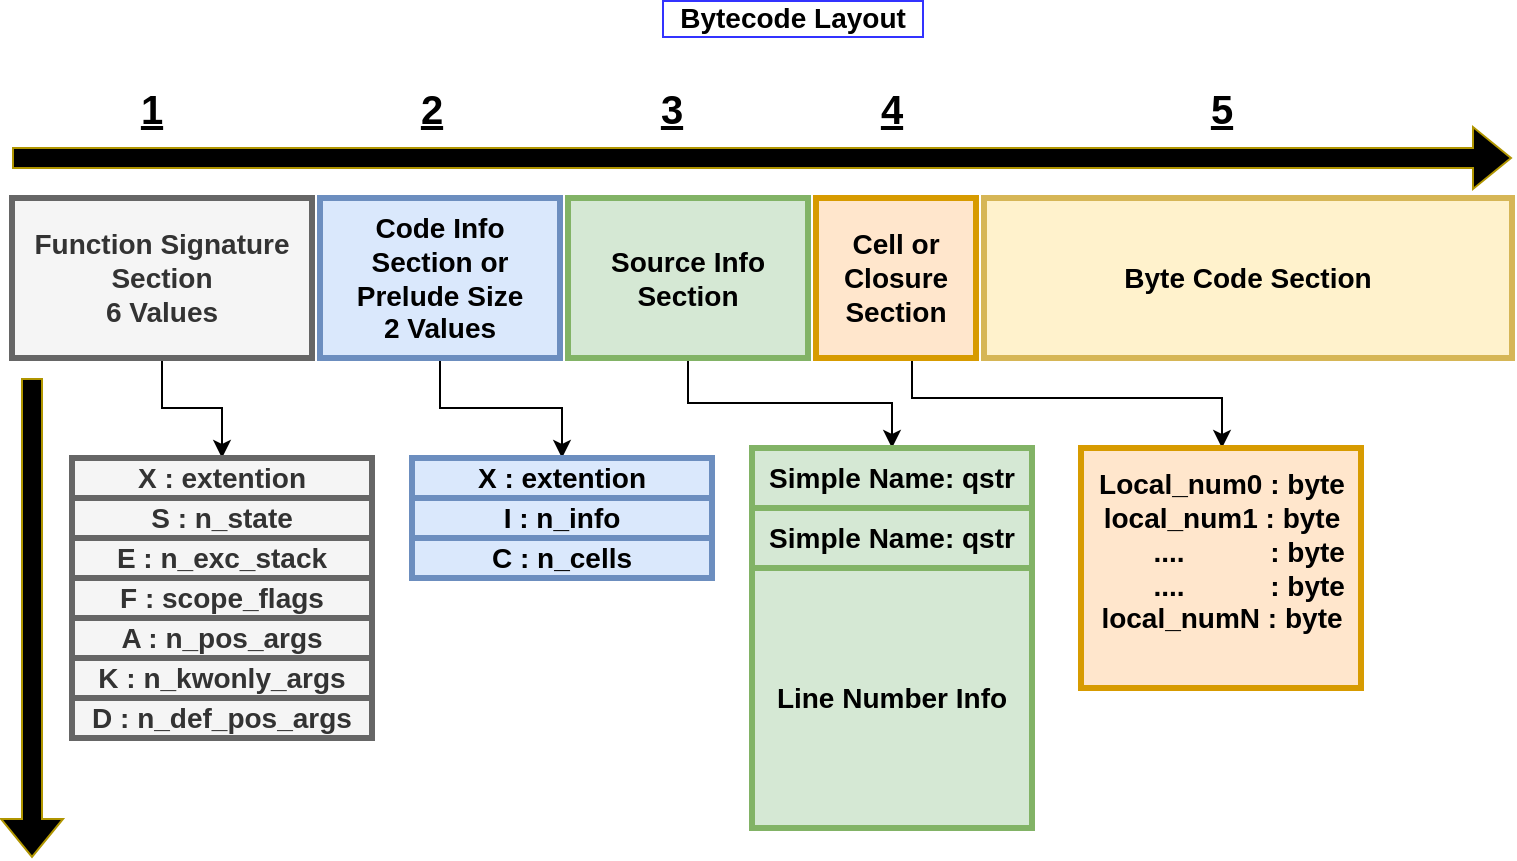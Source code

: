 <mxfile version="15.9.1" type="github"><diagram id="Bf8u4sn9IL2yQMRpj9xy" name="Page-1"><mxGraphModel dx="868" dy="1531" grid="1" gridSize="10" guides="1" tooltips="1" connect="1" arrows="1" fold="1" page="1" pageScale="1" pageWidth="850" pageHeight="1100" math="0" shadow="0"><root><mxCell id="0"/><mxCell id="1" parent="0"/><mxCell id="d82F-08obIqh_ts_fxXI-25" style="edgeStyle=orthogonalEdgeStyle;rounded=0;orthogonalLoop=1;jettySize=auto;html=1;entryX=0.5;entryY=0;entryDx=0;entryDy=0;fontSize=14;" edge="1" parent="1" source="d82F-08obIqh_ts_fxXI-1" target="d82F-08obIqh_ts_fxXI-18"><mxGeometry relative="1" as="geometry"/></mxCell><mxCell id="d82F-08obIqh_ts_fxXI-1" value="&lt;div style=&quot;font-size: 14px;&quot;&gt;Function Signature Section&lt;/div&gt;&lt;div style=&quot;font-size: 14px;&quot;&gt;6 Values&lt;br style=&quot;font-size: 14px;&quot;&gt;&lt;/div&gt;" style="rounded=0;whiteSpace=wrap;html=1;fontStyle=1;fontSize=14;fillColor=#f5f5f5;fontColor=#333333;strokeColor=#666666;strokeWidth=3;" vertex="1" parent="1"><mxGeometry x="10" y="80" width="150" height="80" as="geometry"/></mxCell><mxCell id="d82F-08obIqh_ts_fxXI-28" style="edgeStyle=orthogonalEdgeStyle;rounded=0;orthogonalLoop=1;jettySize=auto;html=1;entryX=0.5;entryY=0;entryDx=0;entryDy=0;fontSize=14;" edge="1" parent="1" source="d82F-08obIqh_ts_fxXI-2" target="d82F-08obIqh_ts_fxXI-27"><mxGeometry relative="1" as="geometry"/></mxCell><mxCell id="d82F-08obIqh_ts_fxXI-2" value="&lt;div style=&quot;font-size: 14px;&quot;&gt;Code Info Section or&lt;/div&gt;&lt;div style=&quot;font-size: 14px;&quot;&gt;Prelude Size&lt;/div&gt;&lt;div style=&quot;font-size: 14px;&quot;&gt;2 Values&lt;br style=&quot;font-size: 14px;&quot;&gt;&lt;/div&gt;" style="rounded=0;whiteSpace=wrap;html=1;fontStyle=1;fontSize=14;fillColor=#dae8fc;strokeColor=#6c8ebf;strokeWidth=3;" vertex="1" parent="1"><mxGeometry x="164" y="80" width="120" height="80" as="geometry"/></mxCell><mxCell id="d82F-08obIqh_ts_fxXI-16" style="edgeStyle=orthogonalEdgeStyle;rounded=0;orthogonalLoop=1;jettySize=auto;html=1;entryX=0.5;entryY=0;entryDx=0;entryDy=0;fontSize=14;" edge="1" parent="1" source="d82F-08obIqh_ts_fxXI-3" target="d82F-08obIqh_ts_fxXI-9"><mxGeometry relative="1" as="geometry"/></mxCell><mxCell id="d82F-08obIqh_ts_fxXI-3" value="Source Info Section" style="rounded=0;whiteSpace=wrap;html=1;fontStyle=1;fontSize=14;fillColor=#d5e8d4;strokeColor=#82b366;strokeWidth=3;" vertex="1" parent="1"><mxGeometry x="288" y="80" width="120" height="80" as="geometry"/></mxCell><mxCell id="d82F-08obIqh_ts_fxXI-17" style="edgeStyle=orthogonalEdgeStyle;rounded=0;orthogonalLoop=1;jettySize=auto;html=1;fontSize=14;" edge="1" parent="1" source="d82F-08obIqh_ts_fxXI-4" target="d82F-08obIqh_ts_fxXI-10"><mxGeometry relative="1" as="geometry"><Array as="points"><mxPoint x="460" y="180"/><mxPoint x="615" y="180"/></Array></mxGeometry></mxCell><mxCell id="d82F-08obIqh_ts_fxXI-4" value="&lt;div style=&quot;font-size: 14px;&quot;&gt;Cell or Closure Section&lt;/div&gt;" style="rounded=0;whiteSpace=wrap;html=1;fontStyle=1;fontSize=14;fillColor=#ffe6cc;strokeColor=#d79b00;strokeWidth=3;" vertex="1" parent="1"><mxGeometry x="412" y="80" width="80" height="80" as="geometry"/></mxCell><mxCell id="d82F-08obIqh_ts_fxXI-5" value="Byte Code Section" style="rounded=0;whiteSpace=wrap;html=1;fontStyle=1;fontSize=14;fillColor=#fff2cc;strokeColor=#d6b656;strokeWidth=3;" vertex="1" parent="1"><mxGeometry x="496" y="80" width="264" height="80" as="geometry"/></mxCell><mxCell id="d82F-08obIqh_ts_fxXI-8" value="&lt;div&gt;Line Number Info&lt;/div&gt;" style="rounded=0;whiteSpace=wrap;html=1;fontSize=14;strokeWidth=3;fontStyle=1;fillColor=#d5e8d4;strokeColor=#82b366;" vertex="1" parent="1"><mxGeometry x="380" y="265" width="140" height="130" as="geometry"/></mxCell><mxCell id="d82F-08obIqh_ts_fxXI-9" value="Simple Name: qstr" style="rounded=0;whiteSpace=wrap;html=1;fontSize=14;strokeWidth=3;fontStyle=1;fillColor=#d5e8d4;strokeColor=#82b366;" vertex="1" parent="1"><mxGeometry x="380" y="205" width="140" height="30" as="geometry"/></mxCell><mxCell id="d82F-08obIqh_ts_fxXI-10" value="&lt;div&gt;Local_num0 : byte&lt;/div&gt;&lt;div&gt;local_num1 : byte&lt;/div&gt;&lt;div&gt;&amp;nbsp;&amp;nbsp;&amp;nbsp;&amp;nbsp;&amp;nbsp;&amp;nbsp; ....&amp;nbsp;&amp;nbsp;&amp;nbsp; &amp;nbsp; &amp;nbsp; &amp;nbsp;&amp;nbsp; : byte&lt;br&gt;&lt;/div&gt;&lt;div&gt;&amp;nbsp;&amp;nbsp;&amp;nbsp;&amp;nbsp;&amp;nbsp;&amp;nbsp; ....&amp;nbsp;&amp;nbsp;&amp;nbsp; &amp;nbsp; &amp;nbsp; &amp;nbsp;&amp;nbsp; : byte&lt;/div&gt;&lt;div&gt;local_numN : byte&lt;br&gt;&lt;/div&gt;&lt;div&gt;&lt;br&gt;&lt;/div&gt;" style="rounded=0;whiteSpace=wrap;html=1;fontSize=14;strokeWidth=3;fontStyle=1;fillColor=#ffe6cc;strokeColor=#d79b00;" vertex="1" parent="1"><mxGeometry x="544.5" y="205" width="140" height="120" as="geometry"/></mxCell><mxCell id="d82F-08obIqh_ts_fxXI-13" value="" style="shape=flexArrow;endArrow=classic;html=1;rounded=0;fontSize=14;fillColor=#000000;strokeColor=#B09500;fontColor=#000000;" edge="1" parent="1"><mxGeometry width="50" height="50" relative="1" as="geometry"><mxPoint x="20" y="170" as="sourcePoint"/><mxPoint x="20" y="410" as="targetPoint"/></mxGeometry></mxCell><mxCell id="d82F-08obIqh_ts_fxXI-15" value="Simple Name: qstr" style="rounded=0;whiteSpace=wrap;html=1;fontSize=14;strokeWidth=3;fontStyle=1;fillColor=#d5e8d4;strokeColor=#82b366;" vertex="1" parent="1"><mxGeometry x="380" y="235" width="140" height="30" as="geometry"/></mxCell><mxCell id="d82F-08obIqh_ts_fxXI-18" value="X : extention" style="rounded=0;whiteSpace=wrap;html=1;fontSize=14;strokeWidth=3;fillColor=#f5f5f5;fontColor=#333333;strokeColor=#666666;fontStyle=1" vertex="1" parent="1"><mxGeometry x="40" y="210" width="150" height="20" as="geometry"/></mxCell><mxCell id="d82F-08obIqh_ts_fxXI-19" value="S : n_state" style="rounded=0;whiteSpace=wrap;html=1;fontSize=14;strokeWidth=3;fillColor=#f5f5f5;fontColor=#333333;strokeColor=#666666;fontStyle=1" vertex="1" parent="1"><mxGeometry x="40" y="230" width="150" height="20" as="geometry"/></mxCell><mxCell id="d82F-08obIqh_ts_fxXI-20" value="E : n_exc_stack" style="rounded=0;whiteSpace=wrap;html=1;fontSize=14;strokeWidth=3;fillColor=#f5f5f5;fontColor=#333333;strokeColor=#666666;fontStyle=1" vertex="1" parent="1"><mxGeometry x="40" y="250" width="150" height="20" as="geometry"/></mxCell><mxCell id="d82F-08obIqh_ts_fxXI-21" value="F : scope_flags" style="rounded=0;whiteSpace=wrap;html=1;fontSize=14;strokeWidth=3;fillColor=#f5f5f5;fontColor=#333333;strokeColor=#666666;fontStyle=1" vertex="1" parent="1"><mxGeometry x="40" y="270" width="150" height="20" as="geometry"/></mxCell><mxCell id="d82F-08obIqh_ts_fxXI-22" value="A : n_pos_args" style="rounded=0;whiteSpace=wrap;html=1;fontSize=14;strokeWidth=3;fillColor=#f5f5f5;fontColor=#333333;strokeColor=#666666;fontStyle=1" vertex="1" parent="1"><mxGeometry x="40" y="290" width="150" height="20" as="geometry"/></mxCell><mxCell id="d82F-08obIqh_ts_fxXI-23" value="K : n_kwonly_args" style="rounded=0;whiteSpace=wrap;html=1;fontSize=14;strokeWidth=3;fillColor=#f5f5f5;fontColor=#333333;strokeColor=#666666;fontStyle=1" vertex="1" parent="1"><mxGeometry x="40" y="310" width="150" height="20" as="geometry"/></mxCell><mxCell id="d82F-08obIqh_ts_fxXI-24" value="D : n_def_pos_args" style="rounded=0;whiteSpace=wrap;html=1;fontSize=14;strokeWidth=3;fillColor=#f5f5f5;fontColor=#333333;strokeColor=#666666;fontStyle=1" vertex="1" parent="1"><mxGeometry x="40" y="330" width="150" height="20" as="geometry"/></mxCell><mxCell id="d82F-08obIqh_ts_fxXI-27" value="X : extention" style="rounded=0;whiteSpace=wrap;html=1;fontSize=14;strokeWidth=3;fillColor=#dae8fc;strokeColor=#6c8ebf;fontStyle=1" vertex="1" parent="1"><mxGeometry x="210" y="210" width="150" height="20" as="geometry"/></mxCell><mxCell id="d82F-08obIqh_ts_fxXI-29" value="I : n_info" style="rounded=0;whiteSpace=wrap;html=1;fontSize=14;strokeWidth=3;fillColor=#dae8fc;strokeColor=#6c8ebf;fontStyle=1" vertex="1" parent="1"><mxGeometry x="210" y="230" width="150" height="20" as="geometry"/></mxCell><mxCell id="d82F-08obIqh_ts_fxXI-30" value="C : n_cells" style="rounded=0;whiteSpace=wrap;html=1;fontSize=14;strokeWidth=3;fillColor=#dae8fc;strokeColor=#6c8ebf;fontStyle=1" vertex="1" parent="1"><mxGeometry x="210" y="250" width="150" height="20" as="geometry"/></mxCell><mxCell id="d82F-08obIqh_ts_fxXI-33" value="" style="shape=flexArrow;endArrow=classic;html=1;rounded=0;fontSize=14;fillColor=#000000;strokeColor=#B09500;" edge="1" parent="1"><mxGeometry width="50" height="50" relative="1" as="geometry"><mxPoint x="10" y="60" as="sourcePoint"/><mxPoint x="760" y="60" as="targetPoint"/></mxGeometry></mxCell><mxCell id="d82F-08obIqh_ts_fxXI-34" value="&amp;nbsp; Bytecode Layout&amp;nbsp;&amp;nbsp; " style="edgeLabel;html=1;align=center;verticalAlign=middle;resizable=0;points=[];fontSize=14;fontStyle=1;labelBorderColor=#3333FF;" vertex="1" connectable="0" parent="1"><mxGeometry x="400" y="-10" as="geometry"/></mxCell><mxCell id="d82F-08obIqh_ts_fxXI-35" value="1" style="text;html=1;strokeColor=none;fillColor=none;align=center;verticalAlign=middle;whiteSpace=wrap;rounded=0;labelBorderColor=none;fontSize=20;fontColor=#000000;fontStyle=5;horizontal=1;" vertex="1" parent="1"><mxGeometry x="50" y="20" width="60" height="30" as="geometry"/></mxCell><mxCell id="d82F-08obIqh_ts_fxXI-36" value="2" style="text;html=1;strokeColor=none;fillColor=none;align=center;verticalAlign=middle;whiteSpace=wrap;rounded=0;labelBorderColor=none;fontSize=20;fontColor=#000000;fontStyle=5" vertex="1" parent="1"><mxGeometry x="190" y="20" width="60" height="30" as="geometry"/></mxCell><mxCell id="d82F-08obIqh_ts_fxXI-37" value="3" style="text;html=1;strokeColor=none;fillColor=none;align=center;verticalAlign=middle;whiteSpace=wrap;rounded=0;labelBorderColor=none;fontSize=20;fontColor=#000000;fontStyle=5" vertex="1" parent="1"><mxGeometry x="310" y="20" width="60" height="30" as="geometry"/></mxCell><mxCell id="d82F-08obIqh_ts_fxXI-38" value="4" style="text;html=1;strokeColor=none;fillColor=none;align=center;verticalAlign=middle;whiteSpace=wrap;rounded=0;labelBorderColor=none;fontSize=20;fontColor=#000000;fontStyle=5" vertex="1" parent="1"><mxGeometry x="420" y="20" width="60" height="30" as="geometry"/></mxCell><mxCell id="d82F-08obIqh_ts_fxXI-39" value="5" style="text;html=1;strokeColor=none;fillColor=none;align=center;verticalAlign=middle;whiteSpace=wrap;rounded=0;labelBorderColor=none;fontSize=20;fontColor=#000000;fontStyle=5" vertex="1" parent="1"><mxGeometry x="584.5" y="20" width="60" height="30" as="geometry"/></mxCell></root></mxGraphModel></diagram></mxfile>
